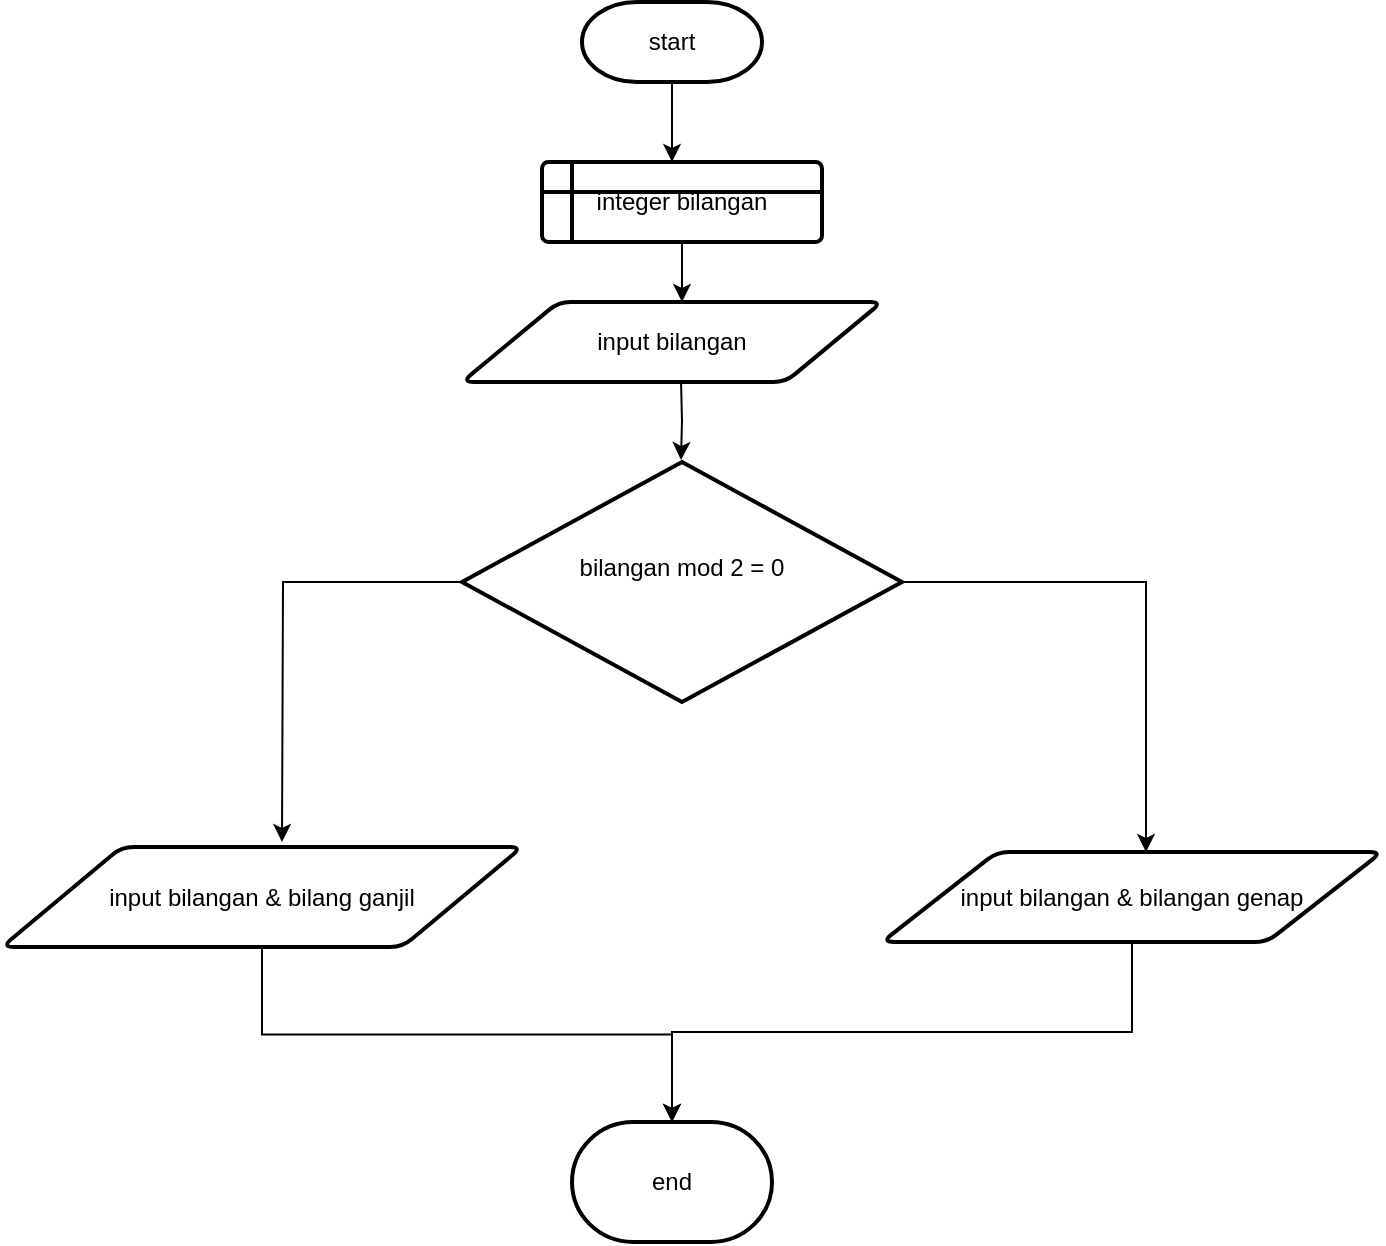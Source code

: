 <mxfile version="22.0.4" type="github">
  <diagram id="C5RBs43oDa-KdzZeNtuy" name="Page-1">
    <mxGraphModel dx="880" dy="5146" grid="1" gridSize="10" guides="1" tooltips="1" connect="1" arrows="1" fold="1" page="1" pageScale="1" pageWidth="827" pageHeight="1169" math="0" shadow="0">
      <root>
        <mxCell id="WIyWlLk6GJQsqaUBKTNV-0" />
        <mxCell id="WIyWlLk6GJQsqaUBKTNV-1" parent="WIyWlLk6GJQsqaUBKTNV-0" />
        <mxCell id="H6TjN95hk4IunvAX_NFz-0" style="edgeStyle=orthogonalEdgeStyle;rounded=0;orthogonalLoop=1;jettySize=auto;html=1;exitX=0.5;exitY=1;exitDx=0;exitDy=0;exitPerimeter=0;entryX=0.5;entryY=0;entryDx=0;entryDy=0;" edge="1" parent="WIyWlLk6GJQsqaUBKTNV-1" source="H6TjN95hk4IunvAX_NFz-1">
          <mxGeometry relative="1" as="geometry">
            <mxPoint x="435" y="-4240" as="targetPoint" />
          </mxGeometry>
        </mxCell>
        <mxCell id="H6TjN95hk4IunvAX_NFz-1" value="start" style="strokeWidth=2;html=1;shape=mxgraph.flowchart.terminator;whiteSpace=wrap;" vertex="1" parent="WIyWlLk6GJQsqaUBKTNV-1">
          <mxGeometry x="390" y="-4320" width="90" height="40" as="geometry" />
        </mxCell>
        <mxCell id="H6TjN95hk4IunvAX_NFz-2" style="edgeStyle=orthogonalEdgeStyle;rounded=0;orthogonalLoop=1;jettySize=auto;html=1;exitX=0.5;exitY=1;exitDx=0;exitDy=0;" edge="1" parent="WIyWlLk6GJQsqaUBKTNV-1">
          <mxGeometry relative="1" as="geometry">
            <mxPoint x="439.5" y="-4091" as="targetPoint" />
            <mxPoint x="439.5" y="-4131" as="sourcePoint" />
          </mxGeometry>
        </mxCell>
        <mxCell id="H6TjN95hk4IunvAX_NFz-3" value="input bilangan " style="shape=parallelogram;html=1;strokeWidth=2;perimeter=parallelogramPerimeter;whiteSpace=wrap;rounded=1;arcSize=12;size=0.23;" vertex="1" parent="WIyWlLk6GJQsqaUBKTNV-1">
          <mxGeometry x="330" y="-4170" width="210" height="40" as="geometry" />
        </mxCell>
        <mxCell id="H6TjN95hk4IunvAX_NFz-4" value="" style="edgeStyle=orthogonalEdgeStyle;rounded=0;orthogonalLoop=1;jettySize=auto;html=1;exitX=0.5;exitY=1;exitDx=0;exitDy=0;" edge="1" parent="WIyWlLk6GJQsqaUBKTNV-1" target="H6TjN95hk4IunvAX_NFz-6">
          <mxGeometry relative="1" as="geometry">
            <mxPoint x="435" y="-4160" as="targetPoint" />
            <mxPoint x="435" y="-4200" as="sourcePoint" />
          </mxGeometry>
        </mxCell>
        <mxCell id="H6TjN95hk4IunvAX_NFz-5" style="edgeStyle=orthogonalEdgeStyle;rounded=0;orthogonalLoop=1;jettySize=auto;html=1;exitX=0.5;exitY=1;exitDx=0;exitDy=0;" edge="1" parent="WIyWlLk6GJQsqaUBKTNV-1" source="H6TjN95hk4IunvAX_NFz-6">
          <mxGeometry relative="1" as="geometry">
            <mxPoint x="440" y="-4170" as="targetPoint" />
          </mxGeometry>
        </mxCell>
        <mxCell id="H6TjN95hk4IunvAX_NFz-6" value="integer bilangan " style="shape=internalStorage;whiteSpace=wrap;html=1;dx=15;dy=15;rounded=1;arcSize=8;strokeWidth=2;" vertex="1" parent="WIyWlLk6GJQsqaUBKTNV-1">
          <mxGeometry x="370" y="-4240" width="140" height="40" as="geometry" />
        </mxCell>
        <mxCell id="H6TjN95hk4IunvAX_NFz-7" style="edgeStyle=orthogonalEdgeStyle;rounded=0;orthogonalLoop=1;jettySize=auto;html=1;exitX=0;exitY=0.5;exitDx=0;exitDy=0;exitPerimeter=0;" edge="1" parent="WIyWlLk6GJQsqaUBKTNV-1" source="H6TjN95hk4IunvAX_NFz-8">
          <mxGeometry relative="1" as="geometry">
            <mxPoint x="240" y="-3900" as="targetPoint" />
          </mxGeometry>
        </mxCell>
        <mxCell id="H6TjN95hk4IunvAX_NFz-8" value="&lt;div&gt;bilangan mod 2 = 0&lt;/div&gt;&lt;div&gt;&lt;br&gt;&lt;/div&gt;" style="strokeWidth=2;html=1;shape=mxgraph.flowchart.decision;whiteSpace=wrap;" vertex="1" parent="WIyWlLk6GJQsqaUBKTNV-1">
          <mxGeometry x="330" y="-4090" width="220" height="120" as="geometry" />
        </mxCell>
        <mxCell id="H6TjN95hk4IunvAX_NFz-9" style="edgeStyle=orthogonalEdgeStyle;rounded=0;orthogonalLoop=1;jettySize=auto;html=1;exitX=0.5;exitY=1;exitDx=0;exitDy=0;" edge="1" parent="WIyWlLk6GJQsqaUBKTNV-1" source="H6TjN95hk4IunvAX_NFz-10" target="H6TjN95hk4IunvAX_NFz-12">
          <mxGeometry relative="1" as="geometry" />
        </mxCell>
        <mxCell id="H6TjN95hk4IunvAX_NFz-10" value="input bilangan &amp;amp; bilang ganjil" style="shape=parallelogram;html=1;strokeWidth=2;perimeter=parallelogramPerimeter;whiteSpace=wrap;rounded=1;arcSize=12;size=0.23;" vertex="1" parent="WIyWlLk6GJQsqaUBKTNV-1">
          <mxGeometry x="100" y="-3897.5" width="260" height="50" as="geometry" />
        </mxCell>
        <mxCell id="H6TjN95hk4IunvAX_NFz-11" value="input bilangan &amp;amp; bilangan genap" style="shape=parallelogram;html=1;strokeWidth=2;perimeter=parallelogramPerimeter;whiteSpace=wrap;rounded=1;arcSize=12;size=0.23;" vertex="1" parent="WIyWlLk6GJQsqaUBKTNV-1">
          <mxGeometry x="540" y="-3895" width="250" height="45" as="geometry" />
        </mxCell>
        <mxCell id="H6TjN95hk4IunvAX_NFz-12" value="end" style="strokeWidth=2;html=1;shape=mxgraph.flowchart.terminator;whiteSpace=wrap;" vertex="1" parent="WIyWlLk6GJQsqaUBKTNV-1">
          <mxGeometry x="385" y="-3760" width="100" height="60" as="geometry" />
        </mxCell>
        <mxCell id="H6TjN95hk4IunvAX_NFz-13" style="edgeStyle=orthogonalEdgeStyle;rounded=0;orthogonalLoop=1;jettySize=auto;html=1;exitX=0.5;exitY=1;exitDx=0;exitDy=0;entryX=0.5;entryY=0;entryDx=0;entryDy=0;entryPerimeter=0;" edge="1" parent="WIyWlLk6GJQsqaUBKTNV-1" source="H6TjN95hk4IunvAX_NFz-11" target="H6TjN95hk4IunvAX_NFz-12">
          <mxGeometry relative="1" as="geometry" />
        </mxCell>
        <mxCell id="H6TjN95hk4IunvAX_NFz-14" style="edgeStyle=orthogonalEdgeStyle;rounded=0;orthogonalLoop=1;jettySize=auto;html=1;exitX=1;exitY=0.5;exitDx=0;exitDy=0;exitPerimeter=0;entryX=0.528;entryY=0;entryDx=0;entryDy=0;entryPerimeter=0;" edge="1" parent="WIyWlLk6GJQsqaUBKTNV-1" source="H6TjN95hk4IunvAX_NFz-8" target="H6TjN95hk4IunvAX_NFz-11">
          <mxGeometry relative="1" as="geometry" />
        </mxCell>
      </root>
    </mxGraphModel>
  </diagram>
</mxfile>
